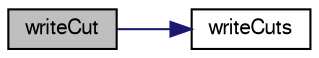 digraph "writeCut"
{
  bgcolor="transparent";
  edge [fontname="FreeSans",fontsize="10",labelfontname="FreeSans",labelfontsize="10"];
  node [fontname="FreeSans",fontsize="10",shape=record];
  rankdir="LR";
  Node1224 [label="writeCut",height=0.2,width=0.4,color="black", fillcolor="grey75", style="filled", fontcolor="black"];
  Node1224 -> Node1225 [color="midnightblue",fontsize="10",style="solid",fontname="FreeSans"];
  Node1225 [label="writeCuts",height=0.2,width=0.4,color="black",URL="$a21494.html#a1b577ff9a558b854e2b37e771b798768",tooltip="Write cut descriptions to Ostream. "];
}
